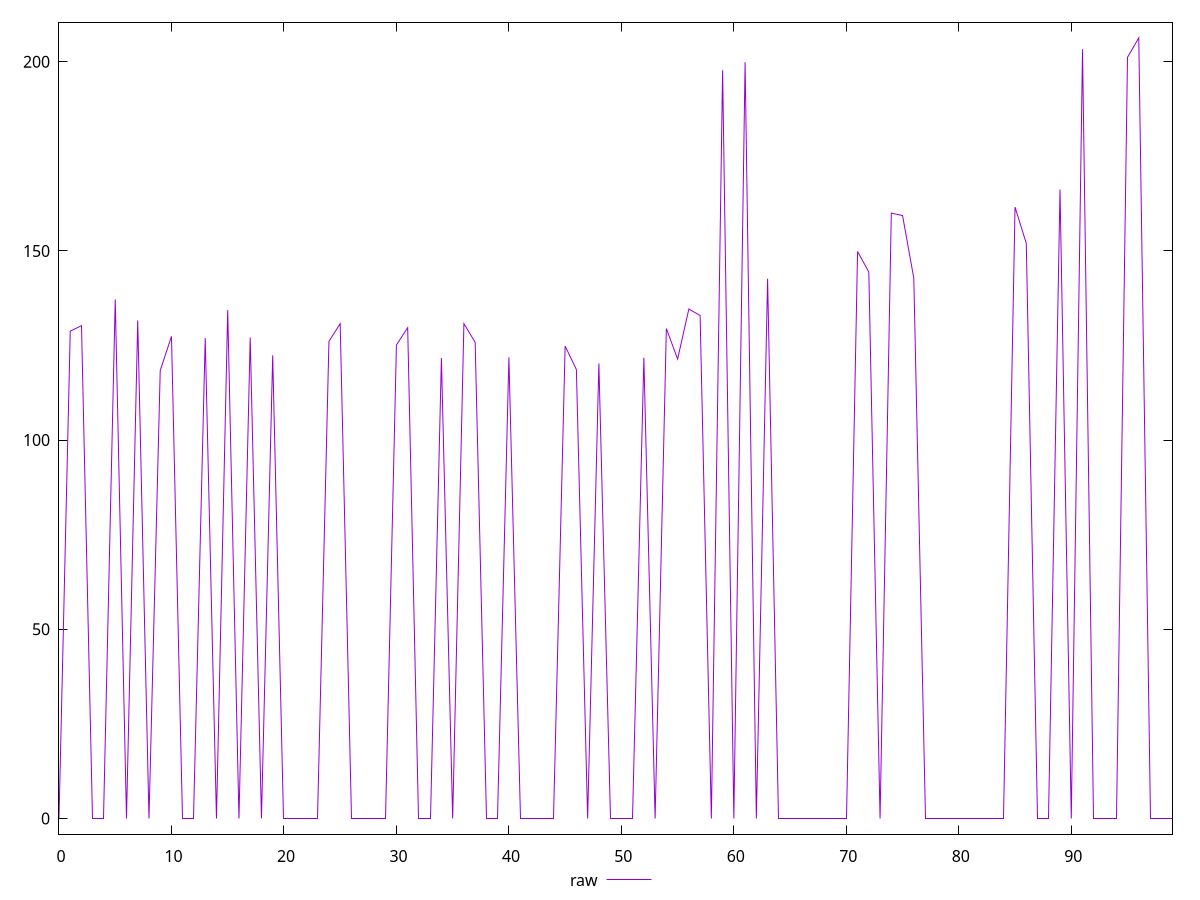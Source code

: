 reset

$raw <<EOF
0 0
1 128.79099988937378
2 130.22800016403198
3 0
4 0
5 137.1710000038147
6 0
7 131.62500047683716
8 0
9 118.40199995040894
10 127.39799976348877
11 0
12 0
13 126.9520001411438
14 0
15 134.35400009155273
16 0
17 127.10099935531616
18 0
19 122.40999984741211
20 0
21 0
22 0
23 0
24 126.08799982070923
25 130.77400064468384
26 0
27 0
28 0
29 0
30 125.12899971008301
31 129.70800018310547
32 0
33 0
34 121.6859998703003
35 0
36 130.7779998779297
37 125.8439998626709
38 0
39 0
40 121.8730001449585
41 0
42 0
43 0
44 0
45 124.83100032806396
46 118.64299964904785
47 0
48 120.2660002708435
49 0
50 0
51 0
52 121.76200008392334
53 0
54 129.4839997291565
55 121.4040002822876
56 134.64200019836426
57 132.90500020980835
58 0
59 197.73099946975708
60 0
61 199.84899997711182
62 0
63 142.6549997329712
64 0
65 0
66 0
67 0
68 0
69 0
70 0
71 149.83599996566772
72 144.41799974441528
73 0
74 159.97399997711182
75 159.32900047302246
76 142.77600002288818
77 0
78 0
79 0
80 0
81 0
82 0
83 0
84 0
85 161.56899976730347
86 151.97700023651123
87 0
88 0
89 166.22100019454956
90 0
91 203.2669997215271
92 0
93 0
94 0
95 201.15500020980835
96 206.27600002288818
97 0
98 0
99 0
EOF

set key outside below
set xrange [0:99]
set yrange [-4.1255200004577635:210.40152002334594]
set trange [-4.1255200004577635:210.40152002334594]
set terminal svg size 640, 500 enhanced background rgb 'white'
set output "report_00018_2021-02-10T15-25-16.877Z/uses-rel-preconnect/samples/pages+cached+noadtech/raw/values.svg"

plot $raw title "raw" with line

reset
